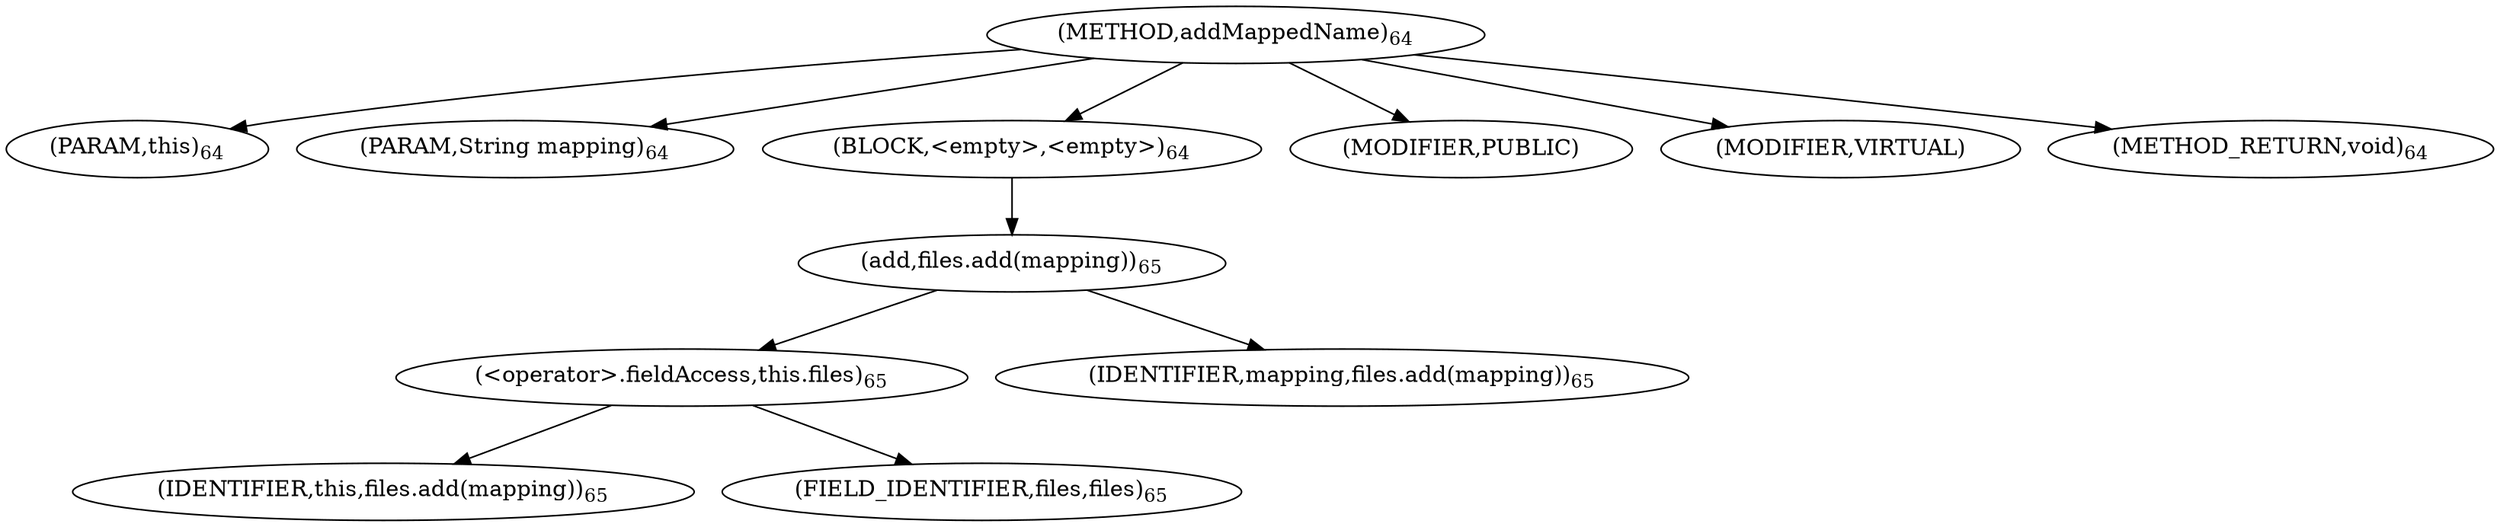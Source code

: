 digraph "addMappedName" {  
"52" [label = <(METHOD,addMappedName)<SUB>64</SUB>> ]
"53" [label = <(PARAM,this)<SUB>64</SUB>> ]
"54" [label = <(PARAM,String mapping)<SUB>64</SUB>> ]
"55" [label = <(BLOCK,&lt;empty&gt;,&lt;empty&gt;)<SUB>64</SUB>> ]
"56" [label = <(add,files.add(mapping))<SUB>65</SUB>> ]
"57" [label = <(&lt;operator&gt;.fieldAccess,this.files)<SUB>65</SUB>> ]
"58" [label = <(IDENTIFIER,this,files.add(mapping))<SUB>65</SUB>> ]
"59" [label = <(FIELD_IDENTIFIER,files,files)<SUB>65</SUB>> ]
"60" [label = <(IDENTIFIER,mapping,files.add(mapping))<SUB>65</SUB>> ]
"61" [label = <(MODIFIER,PUBLIC)> ]
"62" [label = <(MODIFIER,VIRTUAL)> ]
"63" [label = <(METHOD_RETURN,void)<SUB>64</SUB>> ]
  "52" -> "53" 
  "52" -> "54" 
  "52" -> "55" 
  "52" -> "61" 
  "52" -> "62" 
  "52" -> "63" 
  "55" -> "56" 
  "56" -> "57" 
  "56" -> "60" 
  "57" -> "58" 
  "57" -> "59" 
}
